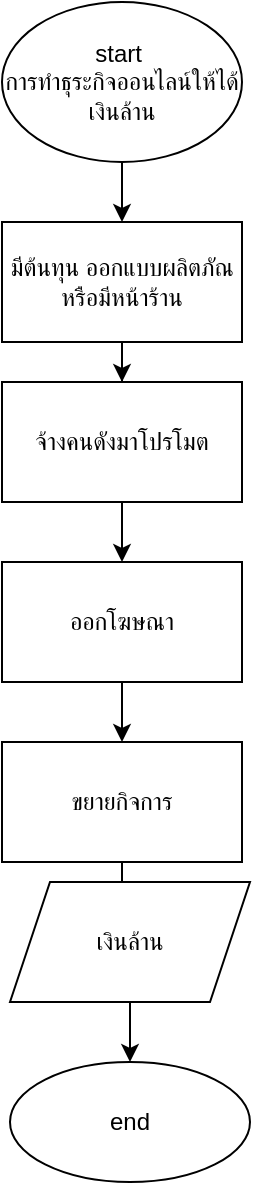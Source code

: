 <mxfile version="20.3.0" type="device"><diagram id="1ERvhuDt1BRJBw_YlMwH" name="Page-1"><mxGraphModel dx="1197" dy="600" grid="1" gridSize="10" guides="1" tooltips="1" connect="1" arrows="1" fold="1" page="1" pageScale="1" pageWidth="827" pageHeight="1169" math="0" shadow="0"><root><mxCell id="0"/><mxCell id="1" parent="0"/><mxCell id="drBWJkkmA40z05QmEAE3-3" value="" style="edgeStyle=orthogonalEdgeStyle;rounded=0;orthogonalLoop=1;jettySize=auto;html=1;" edge="1" parent="1" source="drBWJkkmA40z05QmEAE3-1" target="drBWJkkmA40z05QmEAE3-2"><mxGeometry relative="1" as="geometry"/></mxCell><mxCell id="drBWJkkmA40z05QmEAE3-1" value="start&amp;nbsp;&lt;br&gt;การทำธุระกิจออนไลน์ให้ได้เงินล้าน&lt;br&gt;" style="ellipse;whiteSpace=wrap;html=1;" vertex="1" parent="1"><mxGeometry x="370" y="60" width="120" height="80" as="geometry"/></mxCell><mxCell id="drBWJkkmA40z05QmEAE3-5" value="" style="edgeStyle=orthogonalEdgeStyle;rounded=0;orthogonalLoop=1;jettySize=auto;html=1;" edge="1" parent="1" source="drBWJkkmA40z05QmEAE3-2" target="drBWJkkmA40z05QmEAE3-4"><mxGeometry relative="1" as="geometry"/></mxCell><mxCell id="drBWJkkmA40z05QmEAE3-2" value="มีต้นทุน ออกแบบผลิตภัณ หรือมีหน้าร้าน" style="whiteSpace=wrap;html=1;" vertex="1" parent="1"><mxGeometry x="370" y="170" width="120" height="60" as="geometry"/></mxCell><mxCell id="drBWJkkmA40z05QmEAE3-7" value="" style="edgeStyle=orthogonalEdgeStyle;rounded=0;orthogonalLoop=1;jettySize=auto;html=1;" edge="1" parent="1" source="drBWJkkmA40z05QmEAE3-4" target="drBWJkkmA40z05QmEAE3-6"><mxGeometry relative="1" as="geometry"/></mxCell><mxCell id="drBWJkkmA40z05QmEAE3-4" value="จ้างคนดังมาโปรโมต" style="whiteSpace=wrap;html=1;" vertex="1" parent="1"><mxGeometry x="370" y="250" width="120" height="60" as="geometry"/></mxCell><mxCell id="drBWJkkmA40z05QmEAE3-9" value="" style="edgeStyle=orthogonalEdgeStyle;rounded=0;orthogonalLoop=1;jettySize=auto;html=1;" edge="1" parent="1" source="drBWJkkmA40z05QmEAE3-6" target="drBWJkkmA40z05QmEAE3-8"><mxGeometry relative="1" as="geometry"/></mxCell><mxCell id="drBWJkkmA40z05QmEAE3-6" value="ออกโฆษณา" style="whiteSpace=wrap;html=1;" vertex="1" parent="1"><mxGeometry x="370" y="340" width="120" height="60" as="geometry"/></mxCell><mxCell id="drBWJkkmA40z05QmEAE3-11" value="" style="edgeStyle=orthogonalEdgeStyle;rounded=0;orthogonalLoop=1;jettySize=auto;html=1;" edge="1" parent="1" source="drBWJkkmA40z05QmEAE3-8" target="drBWJkkmA40z05QmEAE3-10"><mxGeometry relative="1" as="geometry"/></mxCell><mxCell id="drBWJkkmA40z05QmEAE3-8" value="ขยายกิจการ" style="whiteSpace=wrap;html=1;" vertex="1" parent="1"><mxGeometry x="370" y="430" width="120" height="60" as="geometry"/></mxCell><mxCell id="drBWJkkmA40z05QmEAE3-13" value="" style="edgeStyle=orthogonalEdgeStyle;rounded=0;orthogonalLoop=1;jettySize=auto;html=1;" edge="1" parent="1" source="drBWJkkmA40z05QmEAE3-10" target="drBWJkkmA40z05QmEAE3-12"><mxGeometry relative="1" as="geometry"/></mxCell><mxCell id="drBWJkkmA40z05QmEAE3-10" value="เงินล้าน" style="shape=parallelogram;perimeter=parallelogramPerimeter;whiteSpace=wrap;html=1;fixedSize=1;" vertex="1" parent="1"><mxGeometry x="374" y="500" width="120" height="60" as="geometry"/></mxCell><mxCell id="drBWJkkmA40z05QmEAE3-12" value="end" style="ellipse;whiteSpace=wrap;html=1;" vertex="1" parent="1"><mxGeometry x="374" y="590" width="120" height="60" as="geometry"/></mxCell></root></mxGraphModel></diagram></mxfile>